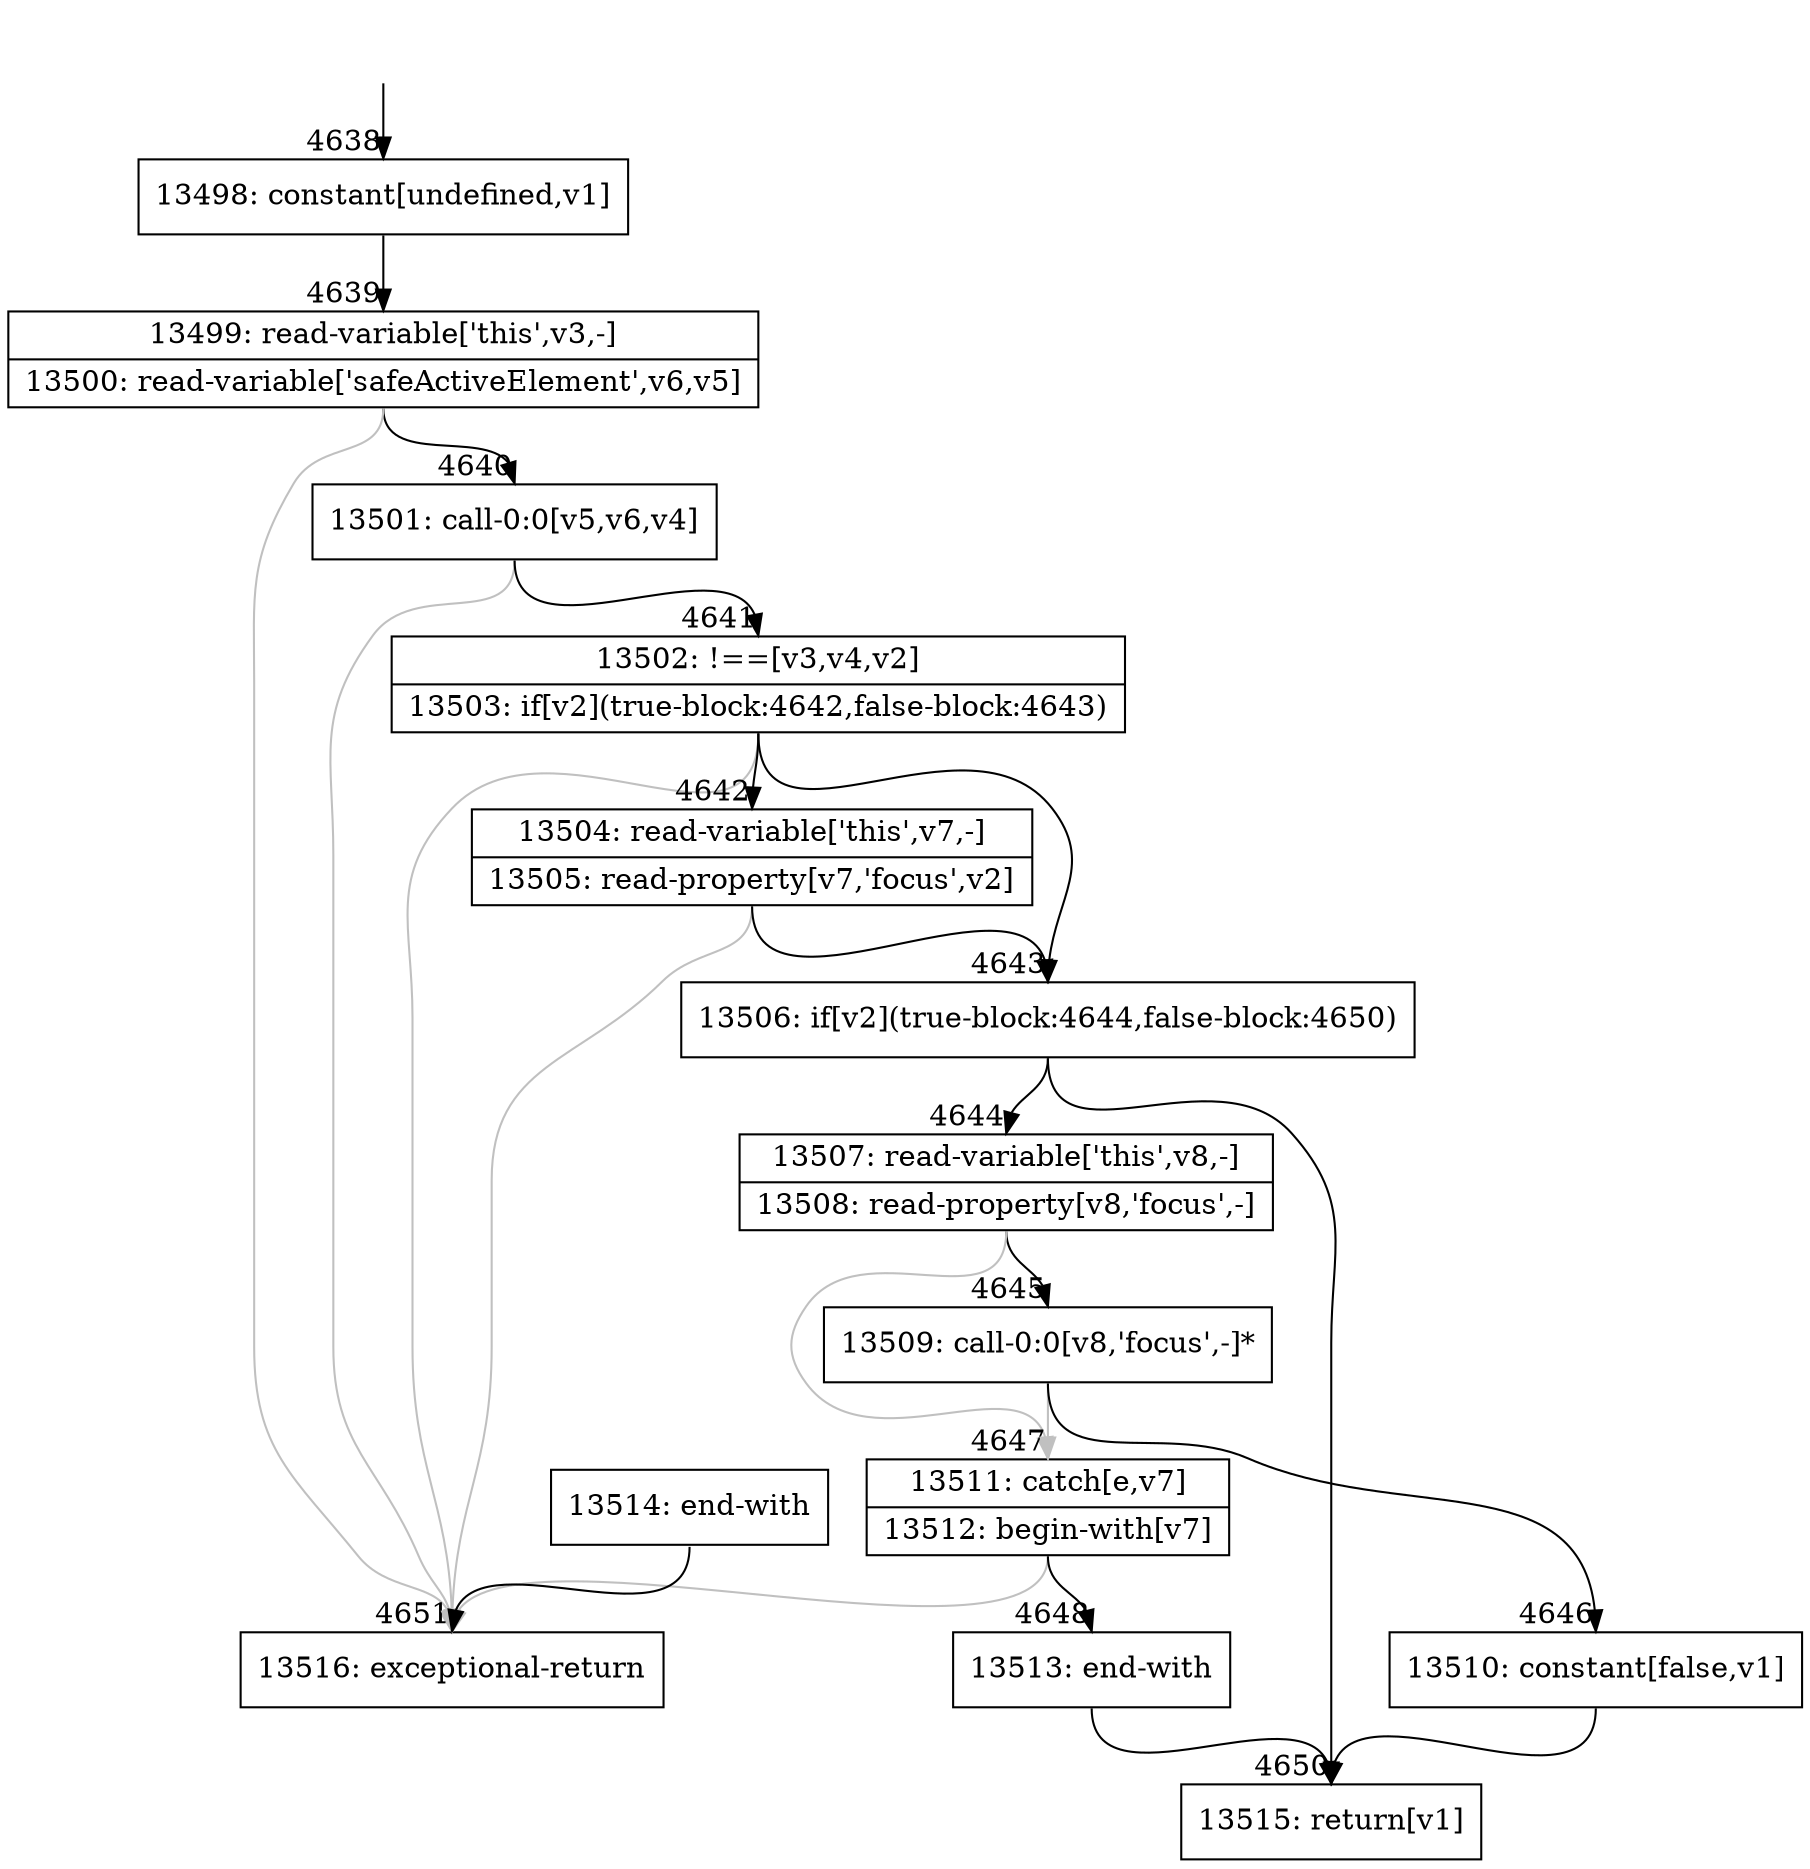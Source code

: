 digraph {
rankdir="TD"
BB_entry285[shape=none,label=""];
BB_entry285 -> BB4638 [tailport=s, headport=n, headlabel="    4638"]
BB4638 [shape=record label="{13498: constant[undefined,v1]}" ] 
BB4638 -> BB4639 [tailport=s, headport=n, headlabel="      4639"]
BB4639 [shape=record label="{13499: read-variable['this',v3,-]|13500: read-variable['safeActiveElement',v6,v5]}" ] 
BB4639 -> BB4640 [tailport=s, headport=n, headlabel="      4640"]
BB4639 -> BB4651 [tailport=s, headport=n, color=gray, headlabel="      4651"]
BB4640 [shape=record label="{13501: call-0:0[v5,v6,v4]}" ] 
BB4640 -> BB4641 [tailport=s, headport=n, headlabel="      4641"]
BB4640 -> BB4651 [tailport=s, headport=n, color=gray]
BB4641 [shape=record label="{13502: !==[v3,v4,v2]|13503: if[v2](true-block:4642,false-block:4643)}" ] 
BB4641 -> BB4643 [tailport=s, headport=n, headlabel="      4643"]
BB4641 -> BB4642 [tailport=s, headport=n, headlabel="      4642"]
BB4641 -> BB4651 [tailport=s, headport=n, color=gray]
BB4642 [shape=record label="{13504: read-variable['this',v7,-]|13505: read-property[v7,'focus',v2]}" ] 
BB4642 -> BB4643 [tailport=s, headport=n]
BB4642 -> BB4651 [tailport=s, headport=n, color=gray]
BB4643 [shape=record label="{13506: if[v2](true-block:4644,false-block:4650)}" ] 
BB4643 -> BB4644 [tailport=s, headport=n, headlabel="      4644"]
BB4643 -> BB4650 [tailport=s, headport=n, headlabel="      4650"]
BB4644 [shape=record label="{13507: read-variable['this',v8,-]|13508: read-property[v8,'focus',-]}" ] 
BB4644 -> BB4645 [tailport=s, headport=n, headlabel="      4645"]
BB4644 -> BB4647 [tailport=s, headport=n, color=gray, headlabel="      4647"]
BB4645 [shape=record label="{13509: call-0:0[v8,'focus',-]*}" ] 
BB4645 -> BB4646 [tailport=s, headport=n, headlabel="      4646"]
BB4645 -> BB4647 [tailport=s, headport=n, color=gray]
BB4646 [shape=record label="{13510: constant[false,v1]}" ] 
BB4646 -> BB4650 [tailport=s, headport=n]
BB4647 [shape=record label="{13511: catch[e,v7]|13512: begin-with[v7]}" ] 
BB4647 -> BB4648 [tailport=s, headport=n, headlabel="      4648"]
BB4647 -> BB4651 [tailport=s, headport=n, color=gray]
BB4648 [shape=record label="{13513: end-with}" ] 
BB4648 -> BB4650 [tailport=s, headport=n]
BB4649 [shape=record label="{13514: end-with}" ] 
BB4649 -> BB4651 [tailport=s, headport=n]
BB4650 [shape=record label="{13515: return[v1]}" ] 
BB4651 [shape=record label="{13516: exceptional-return}" ] 
}
